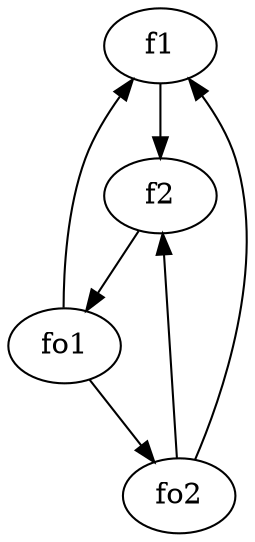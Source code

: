 strict digraph  {
f1;
f2;
fo1;
fo2;
f1 -> f2  [weight=2];
f2 -> fo1  [weight=2];
fo1 -> fo2  [weight=2];
fo1 -> f1  [weight=2];
fo2 -> f2  [weight=2];
fo2 -> f1  [weight=2];
}
